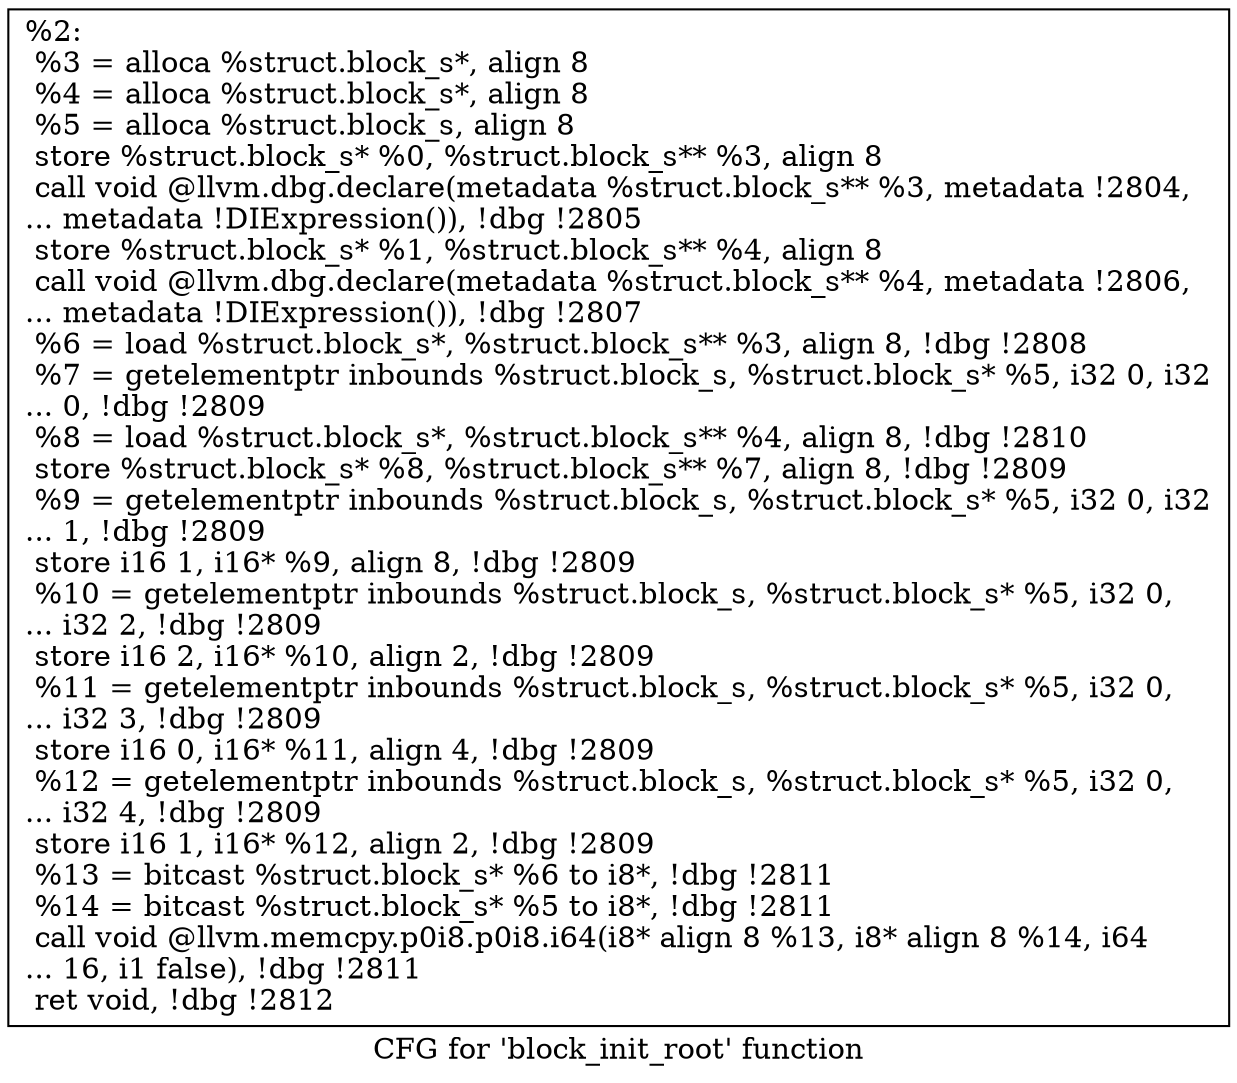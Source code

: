 digraph "CFG for 'block_init_root' function" {
	label="CFG for 'block_init_root' function";

	Node0x55685140ea00 [shape=record,label="{%2:\l  %3 = alloca %struct.block_s*, align 8\l  %4 = alloca %struct.block_s*, align 8\l  %5 = alloca %struct.block_s, align 8\l  store %struct.block_s* %0, %struct.block_s** %3, align 8\l  call void @llvm.dbg.declare(metadata %struct.block_s** %3, metadata !2804,\l... metadata !DIExpression()), !dbg !2805\l  store %struct.block_s* %1, %struct.block_s** %4, align 8\l  call void @llvm.dbg.declare(metadata %struct.block_s** %4, metadata !2806,\l... metadata !DIExpression()), !dbg !2807\l  %6 = load %struct.block_s*, %struct.block_s** %3, align 8, !dbg !2808\l  %7 = getelementptr inbounds %struct.block_s, %struct.block_s* %5, i32 0, i32\l... 0, !dbg !2809\l  %8 = load %struct.block_s*, %struct.block_s** %4, align 8, !dbg !2810\l  store %struct.block_s* %8, %struct.block_s** %7, align 8, !dbg !2809\l  %9 = getelementptr inbounds %struct.block_s, %struct.block_s* %5, i32 0, i32\l... 1, !dbg !2809\l  store i16 1, i16* %9, align 8, !dbg !2809\l  %10 = getelementptr inbounds %struct.block_s, %struct.block_s* %5, i32 0,\l... i32 2, !dbg !2809\l  store i16 2, i16* %10, align 2, !dbg !2809\l  %11 = getelementptr inbounds %struct.block_s, %struct.block_s* %5, i32 0,\l... i32 3, !dbg !2809\l  store i16 0, i16* %11, align 4, !dbg !2809\l  %12 = getelementptr inbounds %struct.block_s, %struct.block_s* %5, i32 0,\l... i32 4, !dbg !2809\l  store i16 1, i16* %12, align 2, !dbg !2809\l  %13 = bitcast %struct.block_s* %6 to i8*, !dbg !2811\l  %14 = bitcast %struct.block_s* %5 to i8*, !dbg !2811\l  call void @llvm.memcpy.p0i8.p0i8.i64(i8* align 8 %13, i8* align 8 %14, i64\l... 16, i1 false), !dbg !2811\l  ret void, !dbg !2812\l}"];
}
